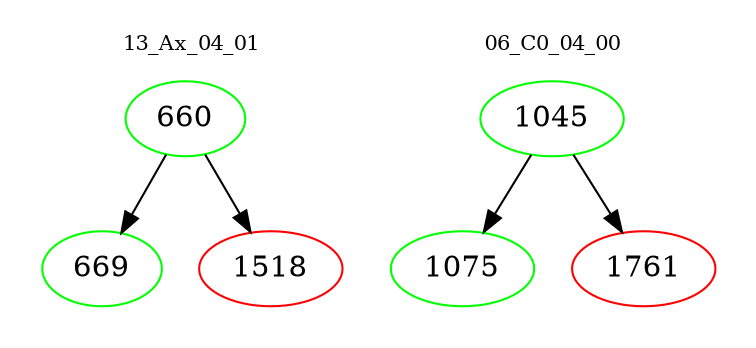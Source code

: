 digraph{
subgraph cluster_0 {
color = white
label = "13_Ax_04_01";
fontsize=10;
T0_660 [label="660", color="green"]
T0_660 -> T0_669 [color="black"]
T0_669 [label="669", color="green"]
T0_660 -> T0_1518 [color="black"]
T0_1518 [label="1518", color="red"]
}
subgraph cluster_1 {
color = white
label = "06_C0_04_00";
fontsize=10;
T1_1045 [label="1045", color="green"]
T1_1045 -> T1_1075 [color="black"]
T1_1075 [label="1075", color="green"]
T1_1045 -> T1_1761 [color="black"]
T1_1761 [label="1761", color="red"]
}
}
